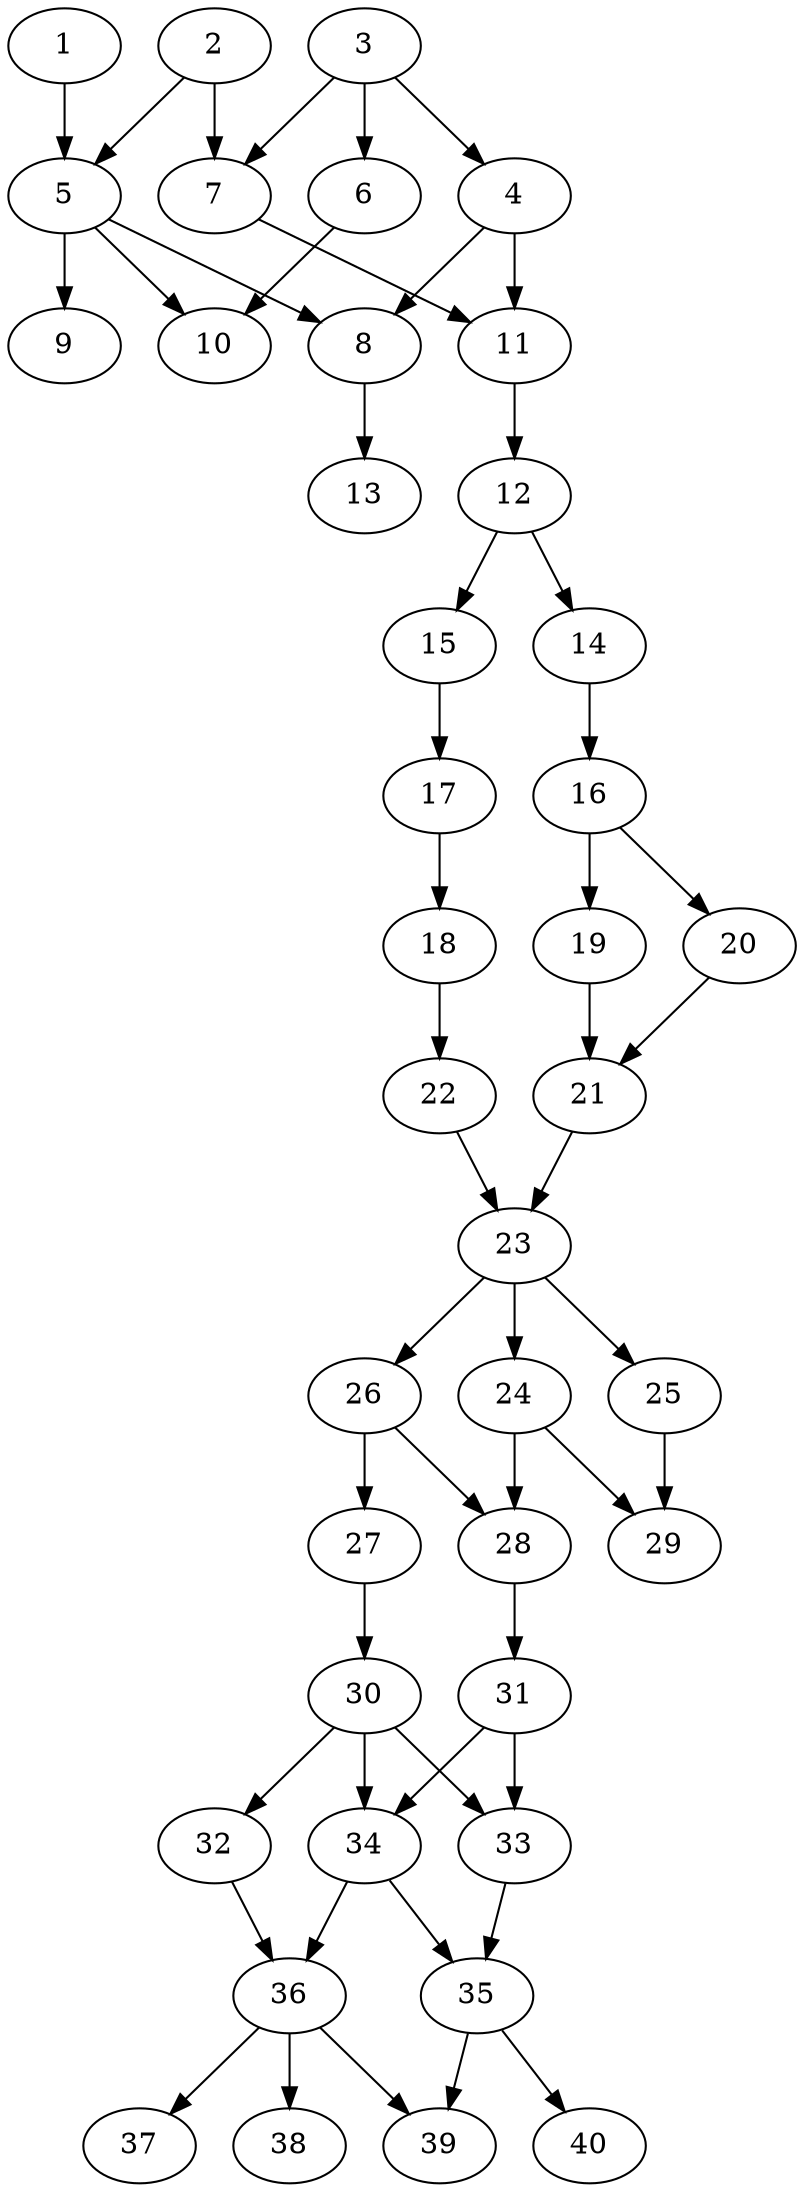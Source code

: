 // DAG automatically generated by daggen at Thu Oct  3 14:06:48 2019
// ./daggen --dot -n 40 --ccr 0.4 --fat 0.3 --regular 0.5 --density 0.6 --mindata 5242880 --maxdata 52428800 
digraph G {
  1 [size="110579200", alpha="0.05", expect_size="44231680"] 
  1 -> 5 [size ="44231680"]
  2 [size="22351360", alpha="0.05", expect_size="8940544"] 
  2 -> 5 [size ="8940544"]
  2 -> 7 [size ="8940544"]
  3 [size="113507840", alpha="0.19", expect_size="45403136"] 
  3 -> 4 [size ="45403136"]
  3 -> 6 [size ="45403136"]
  3 -> 7 [size ="45403136"]
  4 [size="43852800", alpha="0.04", expect_size="17541120"] 
  4 -> 8 [size ="17541120"]
  4 -> 11 [size ="17541120"]
  5 [size="59886080", alpha="0.06", expect_size="23954432"] 
  5 -> 8 [size ="23954432"]
  5 -> 9 [size ="23954432"]
  5 -> 10 [size ="23954432"]
  6 [size="119495680", alpha="0.05", expect_size="47798272"] 
  6 -> 10 [size ="47798272"]
  7 [size="109806080", alpha="0.15", expect_size="43922432"] 
  7 -> 11 [size ="43922432"]
  8 [size="43624960", alpha="0.19", expect_size="17449984"] 
  8 -> 13 [size ="17449984"]
  9 [size="55690240", alpha="0.09", expect_size="22276096"] 
  10 [size="76810240", alpha="0.17", expect_size="30724096"] 
  11 [size="59553280", alpha="0.04", expect_size="23821312"] 
  11 -> 12 [size ="23821312"]
  12 [size="91018240", alpha="0.08", expect_size="36407296"] 
  12 -> 14 [size ="36407296"]
  12 -> 15 [size ="36407296"]
  13 [size="119912960", alpha="0.11", expect_size="47965184"] 
  14 [size="114393600", alpha="0.14", expect_size="45757440"] 
  14 -> 16 [size ="45757440"]
  15 [size="18595840", alpha="0.01", expect_size="7438336"] 
  15 -> 17 [size ="7438336"]
  16 [size="53007360", alpha="0.03", expect_size="21202944"] 
  16 -> 19 [size ="21202944"]
  16 -> 20 [size ="21202944"]
  17 [size="84953600", alpha="0.10", expect_size="33981440"] 
  17 -> 18 [size ="33981440"]
  18 [size="54766080", alpha="0.11", expect_size="21906432"] 
  18 -> 22 [size ="21906432"]
  19 [size="49512960", alpha="0.07", expect_size="19805184"] 
  19 -> 21 [size ="19805184"]
  20 [size="103569920", alpha="0.18", expect_size="41427968"] 
  20 -> 21 [size ="41427968"]
  21 [size="83727360", alpha="0.05", expect_size="33490944"] 
  21 -> 23 [size ="33490944"]
  22 [size="107829760", alpha="0.15", expect_size="43131904"] 
  22 -> 23 [size ="43131904"]
  23 [size="39774720", alpha="0.01", expect_size="15909888"] 
  23 -> 24 [size ="15909888"]
  23 -> 25 [size ="15909888"]
  23 -> 26 [size ="15909888"]
  24 [size="107207680", alpha="0.12", expect_size="42883072"] 
  24 -> 28 [size ="42883072"]
  24 -> 29 [size ="42883072"]
  25 [size="68938240", alpha="0.11", expect_size="27575296"] 
  25 -> 29 [size ="27575296"]
  26 [size="74393600", alpha="0.09", expect_size="29757440"] 
  26 -> 27 [size ="29757440"]
  26 -> 28 [size ="29757440"]
  27 [size="92835840", alpha="0.02", expect_size="37134336"] 
  27 -> 30 [size ="37134336"]
  28 [size="32494080", alpha="0.01", expect_size="12997632"] 
  28 -> 31 [size ="12997632"]
  29 [size="98442240", alpha="0.07", expect_size="39376896"] 
  30 [size="20672000", alpha="0.04", expect_size="8268800"] 
  30 -> 32 [size ="8268800"]
  30 -> 33 [size ="8268800"]
  30 -> 34 [size ="8268800"]
  31 [size="125967360", alpha="0.09", expect_size="50386944"] 
  31 -> 33 [size ="50386944"]
  31 -> 34 [size ="50386944"]
  32 [size="39941120", alpha="0.07", expect_size="15976448"] 
  32 -> 36 [size ="15976448"]
  33 [size="125731840", alpha="0.03", expect_size="50292736"] 
  33 -> 35 [size ="50292736"]
  34 [size="129848320", alpha="0.17", expect_size="51939328"] 
  34 -> 35 [size ="51939328"]
  34 -> 36 [size ="51939328"]
  35 [size="83033600", alpha="0.11", expect_size="33213440"] 
  35 -> 39 [size ="33213440"]
  35 -> 40 [size ="33213440"]
  36 [size="32074240", alpha="0.12", expect_size="12829696"] 
  36 -> 37 [size ="12829696"]
  36 -> 38 [size ="12829696"]
  36 -> 39 [size ="12829696"]
  37 [size="83356160", alpha="0.05", expect_size="33342464"] 
  38 [size="97648640", alpha="0.05", expect_size="39059456"] 
  39 [size="105469440", alpha="0.12", expect_size="42187776"] 
  40 [size="31439360", alpha="0.13", expect_size="12575744"] 
}
